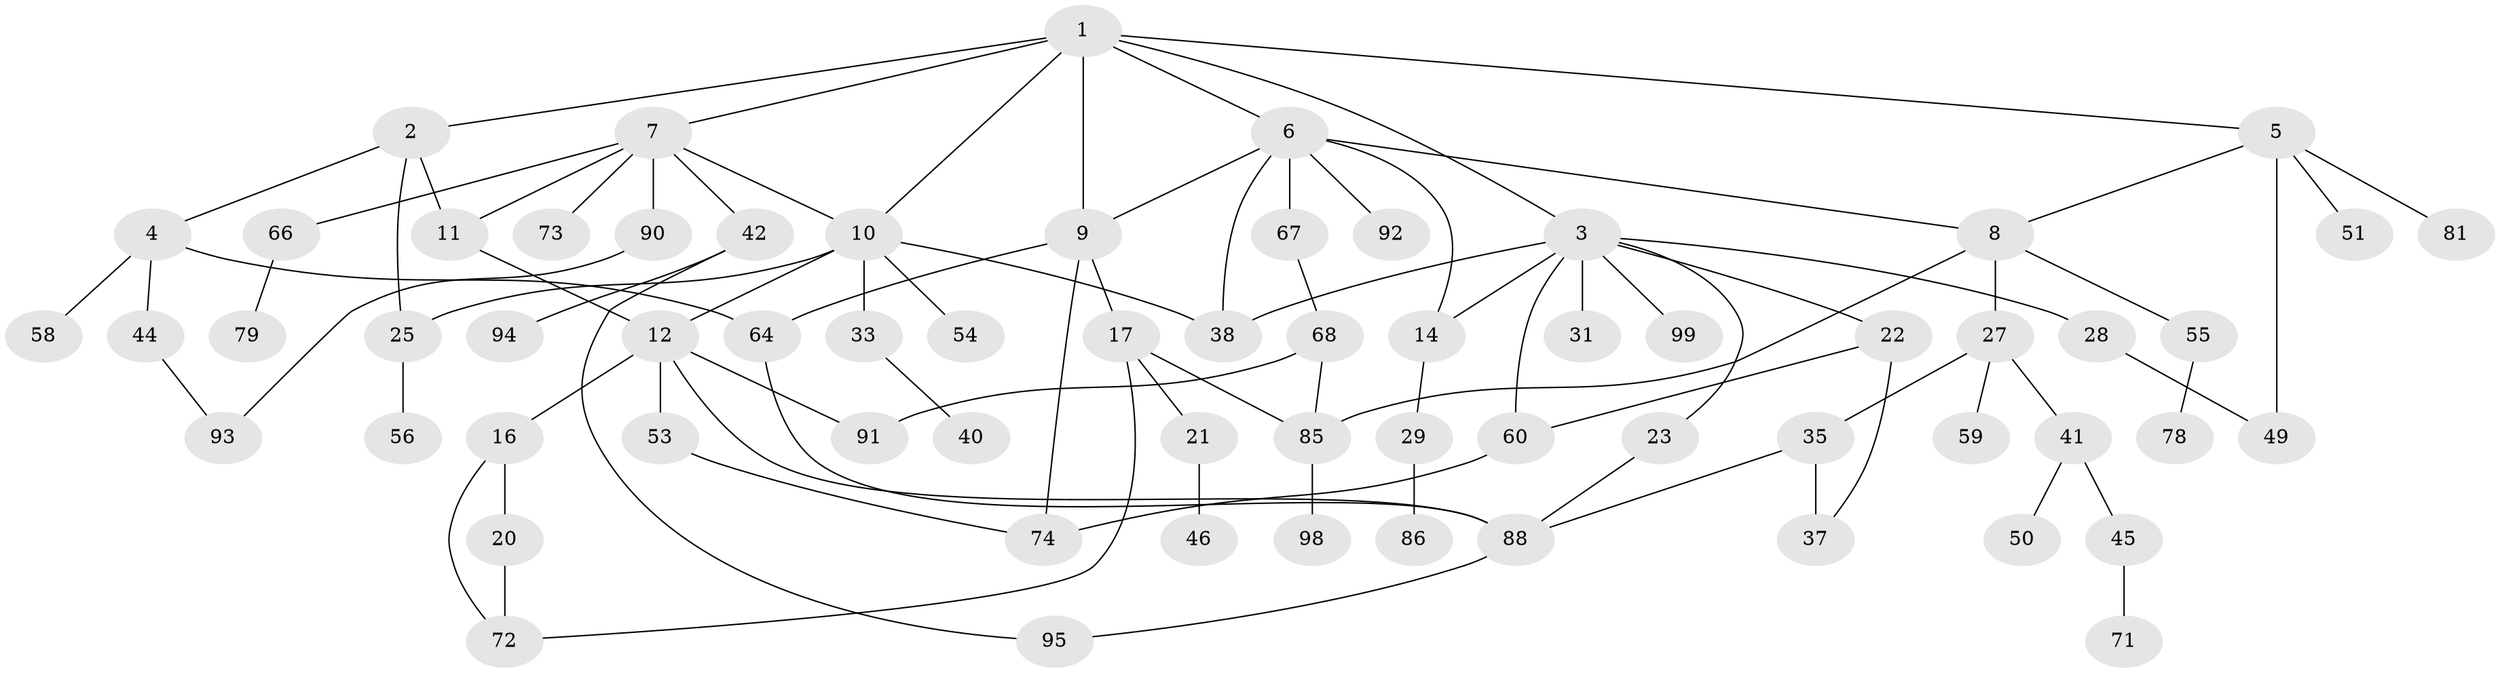 // original degree distribution, {8: 0.01, 5: 0.05, 7: 0.01, 3: 0.27, 4: 0.11, 6: 0.02, 2: 0.2, 1: 0.33}
// Generated by graph-tools (version 1.1) at 2025/11/02/21/25 10:11:06]
// undirected, 66 vertices, 90 edges
graph export_dot {
graph [start="1"]
  node [color=gray90,style=filled];
  1 [super="+70"];
  2 [super="+39"];
  3 [super="+65"];
  4 [super="+18"];
  5 [super="+15"];
  6 [super="+24"];
  7 [super="+26"];
  8 [super="+36"];
  9 [super="+89"];
  10 [super="+13"];
  11;
  12 [super="+19"];
  14 [super="+30"];
  16;
  17 [super="+43"];
  20 [super="+34"];
  21 [super="+63"];
  22;
  23;
  25 [super="+48"];
  27 [super="+32"];
  28 [super="+87"];
  29 [super="+75"];
  31;
  33;
  35 [super="+47"];
  37 [super="+62"];
  38;
  40;
  41 [super="+57"];
  42 [super="+52"];
  44 [super="+61"];
  45;
  46;
  49 [super="+82"];
  50;
  51;
  53;
  54;
  55 [super="+76"];
  56;
  58 [super="+69"];
  59;
  60 [super="+83"];
  64;
  66 [super="+80"];
  67 [super="+84"];
  68;
  71;
  72;
  73;
  74 [super="+77"];
  78;
  79;
  81;
  85 [super="+100"];
  86;
  88 [super="+97"];
  90 [super="+96"];
  91;
  92;
  93;
  94;
  95;
  98;
  99;
  1 -- 2;
  1 -- 3;
  1 -- 5;
  1 -- 6;
  1 -- 7;
  1 -- 9;
  1 -- 10;
  2 -- 4;
  2 -- 25;
  2 -- 11;
  3 -- 22;
  3 -- 23;
  3 -- 28;
  3 -- 31;
  3 -- 38;
  3 -- 99;
  3 -- 60;
  3 -- 14;
  4 -- 58;
  4 -- 64;
  4 -- 44;
  5 -- 8;
  5 -- 51;
  5 -- 81;
  5 -- 49;
  6 -- 14;
  6 -- 92;
  6 -- 8;
  6 -- 38;
  6 -- 9;
  6 -- 67;
  7 -- 11;
  7 -- 66;
  7 -- 90;
  7 -- 73;
  7 -- 42;
  7 -- 10;
  8 -- 27;
  8 -- 55;
  8 -- 85;
  9 -- 17;
  9 -- 74;
  9 -- 64;
  10 -- 54;
  10 -- 33;
  10 -- 38;
  10 -- 12;
  10 -- 25;
  11 -- 12;
  12 -- 16;
  12 -- 53;
  12 -- 88;
  12 -- 91;
  14 -- 29;
  16 -- 20;
  16 -- 72;
  17 -- 21;
  17 -- 85;
  17 -- 72;
  20 -- 72;
  21 -- 46;
  22 -- 60;
  22 -- 37;
  23 -- 88;
  25 -- 56;
  27 -- 41;
  27 -- 35;
  27 -- 59;
  28 -- 49;
  29 -- 86;
  33 -- 40;
  35 -- 37 [weight=2];
  35 -- 88;
  41 -- 45;
  41 -- 50;
  42 -- 95;
  42 -- 94;
  44 -- 93;
  45 -- 71;
  53 -- 74;
  55 -- 78;
  60 -- 74;
  64 -- 88;
  66 -- 79;
  67 -- 68;
  68 -- 85;
  68 -- 91;
  85 -- 98;
  88 -- 95;
  90 -- 93;
}
